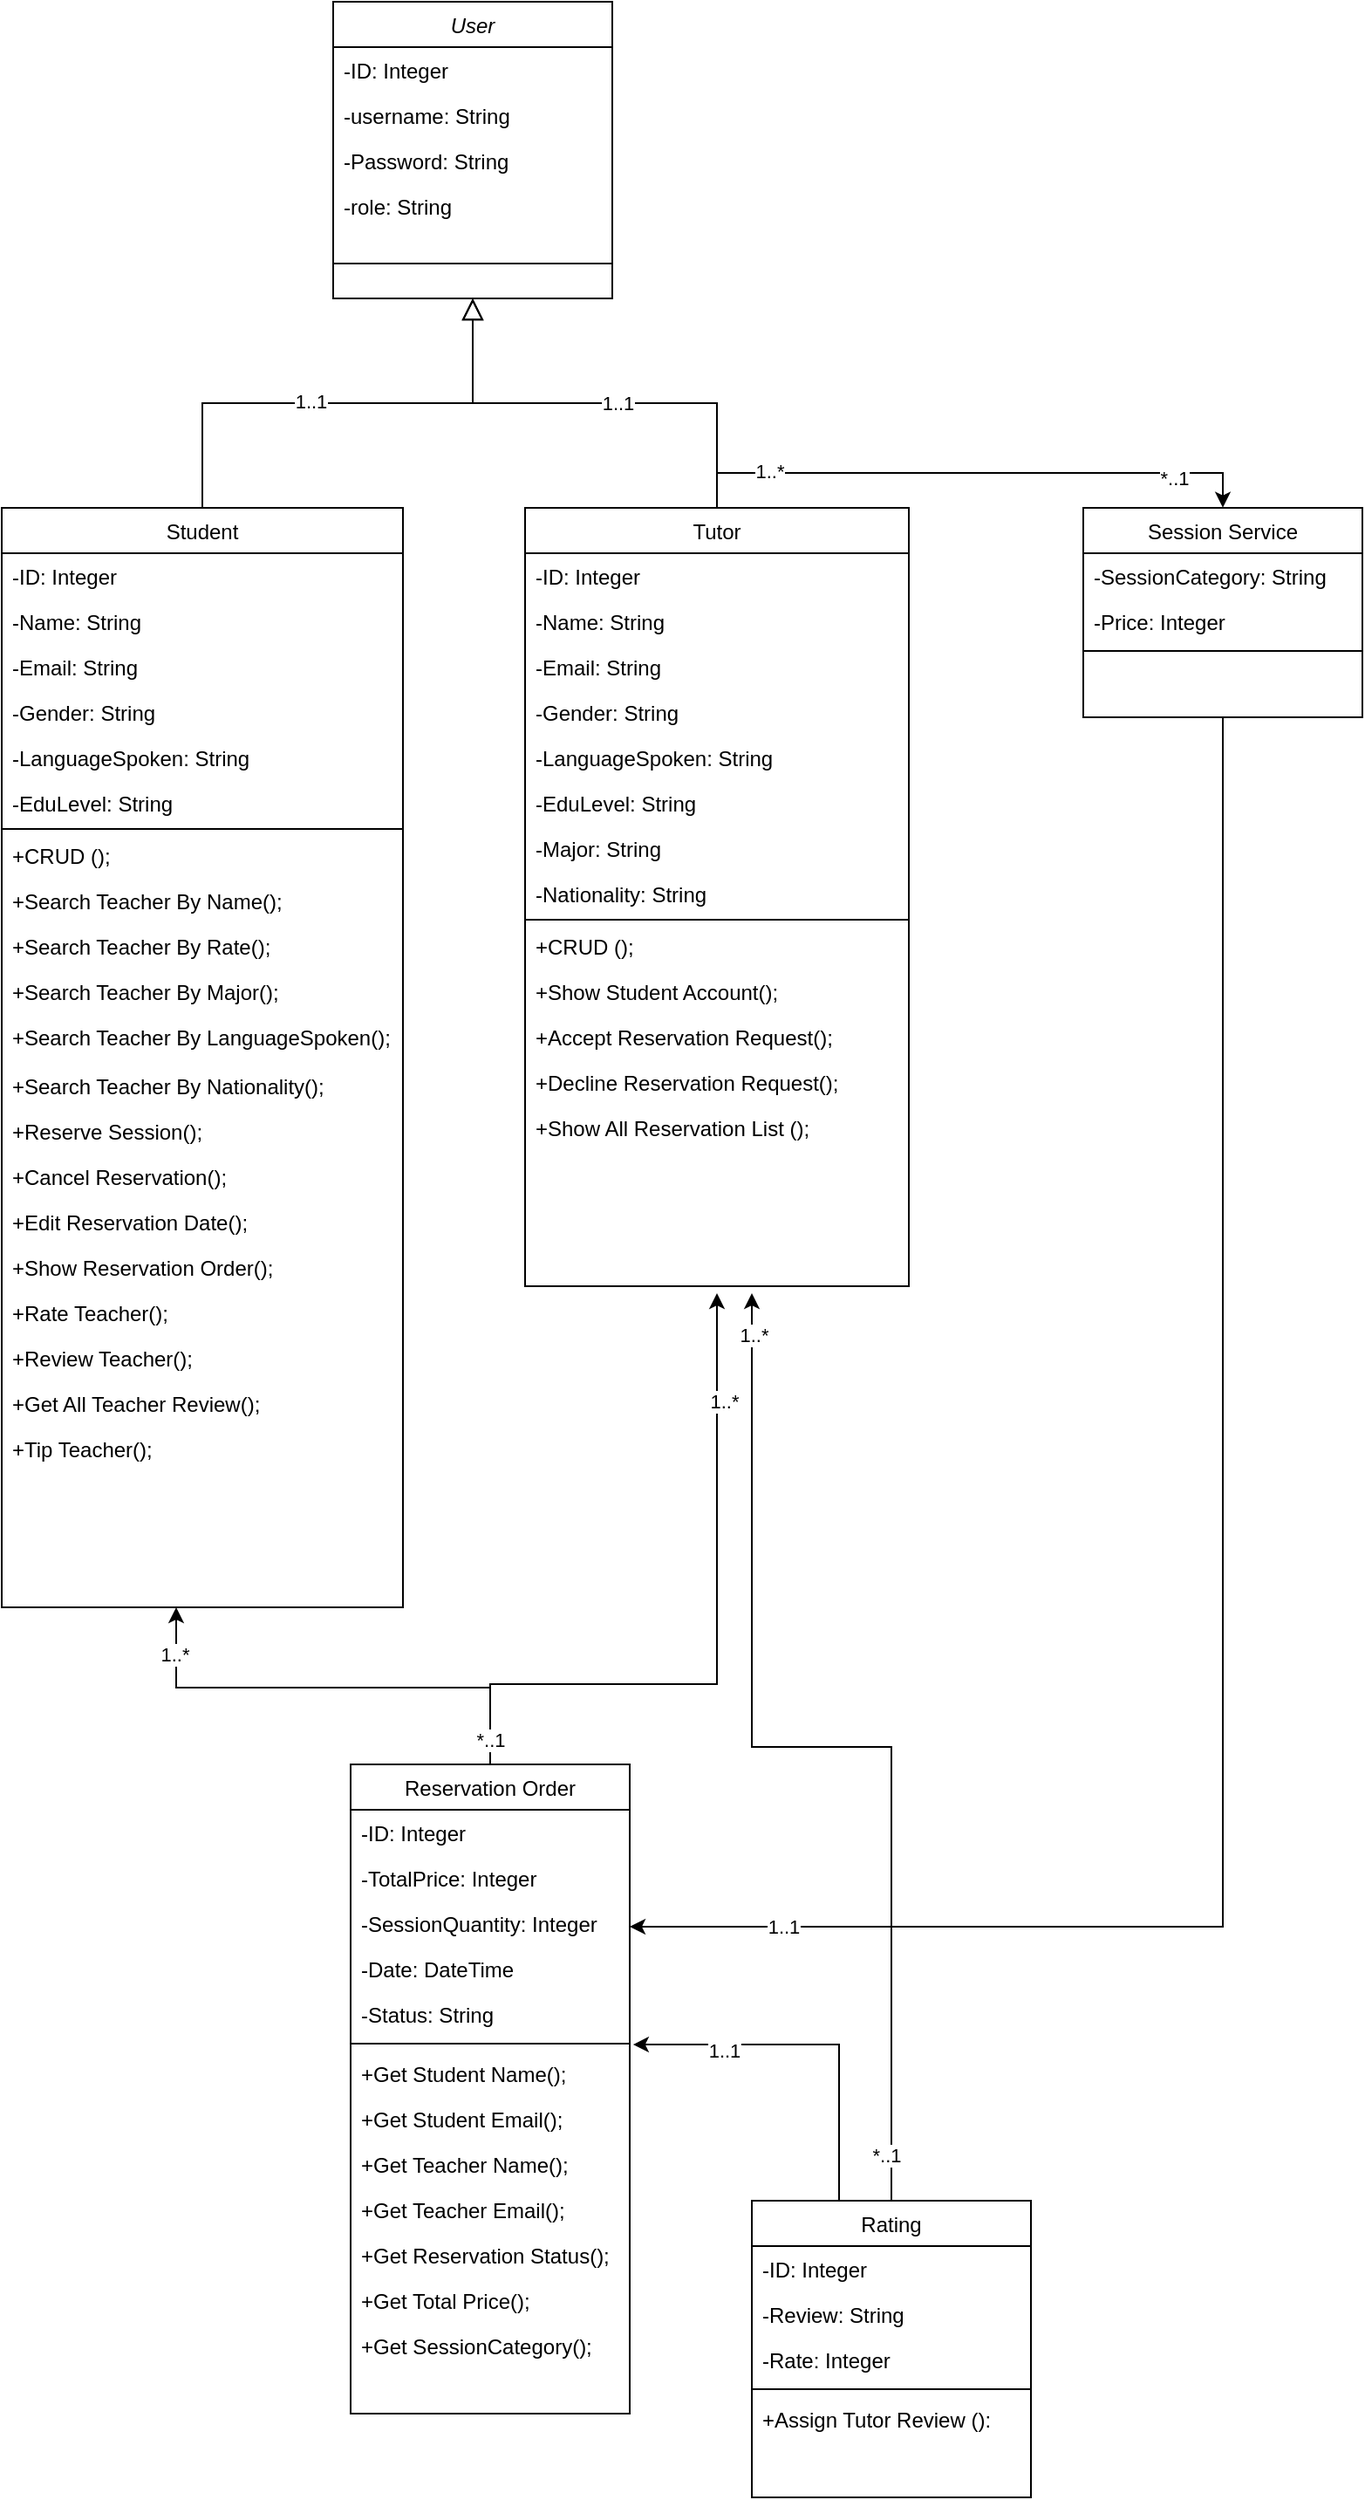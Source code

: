 <mxfile version="21.3.8" type="device">
  <diagram id="C5RBs43oDa-KdzZeNtuy" name="Page-1">
    <mxGraphModel dx="1538" dy="689" grid="1" gridSize="10" guides="1" tooltips="1" connect="1" arrows="1" fold="1" page="1" pageScale="1" pageWidth="827" pageHeight="1169" math="0" shadow="0">
      <root>
        <mxCell id="WIyWlLk6GJQsqaUBKTNV-0" />
        <mxCell id="WIyWlLk6GJQsqaUBKTNV-1" parent="WIyWlLk6GJQsqaUBKTNV-0" />
        <mxCell id="zkfFHV4jXpPFQw0GAbJ--0" value="User" style="swimlane;fontStyle=2;align=center;verticalAlign=top;childLayout=stackLayout;horizontal=1;startSize=26;horizontalStack=0;resizeParent=1;resizeLast=0;collapsible=1;marginBottom=0;rounded=0;shadow=0;strokeWidth=1;" parent="WIyWlLk6GJQsqaUBKTNV-1" vertex="1">
          <mxGeometry x="220" y="70" width="160" height="170" as="geometry">
            <mxRectangle x="230" y="140" width="160" height="26" as="alternateBounds" />
          </mxGeometry>
        </mxCell>
        <mxCell id="vOYVuL1RBpVOzwgV3RMF-53" value="-ID: Integer" style="text;align=left;verticalAlign=top;spacingLeft=4;spacingRight=4;overflow=hidden;rotatable=0;points=[[0,0.5],[1,0.5]];portConstraint=eastwest;" parent="zkfFHV4jXpPFQw0GAbJ--0" vertex="1">
          <mxGeometry y="26" width="160" height="26" as="geometry" />
        </mxCell>
        <mxCell id="vOYVuL1RBpVOzwgV3RMF-54" value="-username: String" style="text;align=left;verticalAlign=top;spacingLeft=4;spacingRight=4;overflow=hidden;rotatable=0;points=[[0,0.5],[1,0.5]];portConstraint=eastwest;" parent="zkfFHV4jXpPFQw0GAbJ--0" vertex="1">
          <mxGeometry y="52" width="160" height="26" as="geometry" />
        </mxCell>
        <mxCell id="vOYVuL1RBpVOzwgV3RMF-77" value="-Password: String" style="text;align=left;verticalAlign=top;spacingLeft=4;spacingRight=4;overflow=hidden;rotatable=0;points=[[0,0.5],[1,0.5]];portConstraint=eastwest;" parent="zkfFHV4jXpPFQw0GAbJ--0" vertex="1">
          <mxGeometry y="78" width="160" height="26" as="geometry" />
        </mxCell>
        <mxCell id="vOYVuL1RBpVOzwgV3RMF-78" value="-role: String" style="text;align=left;verticalAlign=top;spacingLeft=4;spacingRight=4;overflow=hidden;rotatable=0;points=[[0,0.5],[1,0.5]];portConstraint=eastwest;" parent="zkfFHV4jXpPFQw0GAbJ--0" vertex="1">
          <mxGeometry y="104" width="160" height="26" as="geometry" />
        </mxCell>
        <mxCell id="zkfFHV4jXpPFQw0GAbJ--4" value="" style="line;html=1;strokeWidth=1;align=left;verticalAlign=middle;spacingTop=-1;spacingLeft=3;spacingRight=3;rotatable=0;labelPosition=right;points=[];portConstraint=eastwest;" parent="zkfFHV4jXpPFQw0GAbJ--0" vertex="1">
          <mxGeometry y="130" width="160" height="40" as="geometry" />
        </mxCell>
        <mxCell id="zkfFHV4jXpPFQw0GAbJ--12" value="" style="endArrow=block;endSize=10;endFill=0;shadow=0;strokeWidth=1;rounded=0;edgeStyle=elbowEdgeStyle;elbow=vertical;exitX=0.5;exitY=0;exitDx=0;exitDy=0;" parent="WIyWlLk6GJQsqaUBKTNV-1" source="vOYVuL1RBpVOzwgV3RMF-17" target="zkfFHV4jXpPFQw0GAbJ--0" edge="1">
          <mxGeometry width="160" relative="1" as="geometry">
            <mxPoint x="200" y="360" as="sourcePoint" />
            <mxPoint x="200" y="203" as="targetPoint" />
          </mxGeometry>
        </mxCell>
        <mxCell id="vOYVuL1RBpVOzwgV3RMF-1" value="1..1" style="edgeLabel;html=1;align=center;verticalAlign=middle;resizable=0;points=[];" parent="zkfFHV4jXpPFQw0GAbJ--12" vertex="1" connectable="0">
          <mxGeometry x="-0.112" y="1" relative="1" as="geometry">
            <mxPoint as="offset" />
          </mxGeometry>
        </mxCell>
        <mxCell id="vOYVuL1RBpVOzwgV3RMF-62" style="edgeStyle=orthogonalEdgeStyle;rounded=0;orthogonalLoop=1;jettySize=auto;html=1;" parent="WIyWlLk6GJQsqaUBKTNV-1" edge="1">
          <mxGeometry relative="1" as="geometry">
            <mxPoint x="730" y="359.833" as="targetPoint" />
            <mxPoint x="440" y="350" as="sourcePoint" />
            <Array as="points">
              <mxPoint x="440" y="340" />
              <mxPoint x="730" y="340" />
            </Array>
          </mxGeometry>
        </mxCell>
        <mxCell id="vOYVuL1RBpVOzwgV3RMF-63" value="1..*" style="edgeLabel;html=1;align=center;verticalAlign=middle;resizable=0;points=[];" parent="vOYVuL1RBpVOzwgV3RMF-62" vertex="1" connectable="0">
          <mxGeometry x="0.026" y="1" relative="1" as="geometry">
            <mxPoint x="-124" as="offset" />
          </mxGeometry>
        </mxCell>
        <mxCell id="vOYVuL1RBpVOzwgV3RMF-73" value="*..1" style="edgeLabel;html=1;align=center;verticalAlign=middle;resizable=0;points=[];" parent="vOYVuL1RBpVOzwgV3RMF-62" vertex="1" connectable="0">
          <mxGeometry x="0.698" y="-3" relative="1" as="geometry">
            <mxPoint as="offset" />
          </mxGeometry>
        </mxCell>
        <mxCell id="zkfFHV4jXpPFQw0GAbJ--13" value="Tutor" style="swimlane;fontStyle=0;align=center;verticalAlign=top;childLayout=stackLayout;horizontal=1;startSize=26;horizontalStack=0;resizeParent=1;resizeLast=0;collapsible=1;marginBottom=0;rounded=0;shadow=0;strokeWidth=1;" parent="WIyWlLk6GJQsqaUBKTNV-1" vertex="1">
          <mxGeometry x="330" y="360" width="220" height="446" as="geometry">
            <mxRectangle x="340" y="380" width="170" height="26" as="alternateBounds" />
          </mxGeometry>
        </mxCell>
        <mxCell id="zkfFHV4jXpPFQw0GAbJ--14" value="-ID: Integer" style="text;align=left;verticalAlign=top;spacingLeft=4;spacingRight=4;overflow=hidden;rotatable=0;points=[[0,0.5],[1,0.5]];portConstraint=eastwest;" parent="zkfFHV4jXpPFQw0GAbJ--13" vertex="1">
          <mxGeometry y="26" width="220" height="26" as="geometry" />
        </mxCell>
        <mxCell id="vOYVuL1RBpVOzwgV3RMF-7" value="-Name: String" style="text;align=left;verticalAlign=top;spacingLeft=4;spacingRight=4;overflow=hidden;rotatable=0;points=[[0,0.5],[1,0.5]];portConstraint=eastwest;" parent="zkfFHV4jXpPFQw0GAbJ--13" vertex="1">
          <mxGeometry y="52" width="220" height="26" as="geometry" />
        </mxCell>
        <mxCell id="vOYVuL1RBpVOzwgV3RMF-8" value="-Email: String" style="text;align=left;verticalAlign=top;spacingLeft=4;spacingRight=4;overflow=hidden;rotatable=0;points=[[0,0.5],[1,0.5]];portConstraint=eastwest;" parent="zkfFHV4jXpPFQw0GAbJ--13" vertex="1">
          <mxGeometry y="78" width="220" height="26" as="geometry" />
        </mxCell>
        <mxCell id="vOYVuL1RBpVOzwgV3RMF-9" value="-Gender: String" style="text;align=left;verticalAlign=top;spacingLeft=4;spacingRight=4;overflow=hidden;rotatable=0;points=[[0,0.5],[1,0.5]];portConstraint=eastwest;" parent="zkfFHV4jXpPFQw0GAbJ--13" vertex="1">
          <mxGeometry y="104" width="220" height="26" as="geometry" />
        </mxCell>
        <mxCell id="vOYVuL1RBpVOzwgV3RMF-10" value="-LanguageSpoken: String" style="text;align=left;verticalAlign=top;spacingLeft=4;spacingRight=4;overflow=hidden;rotatable=0;points=[[0,0.5],[1,0.5]];portConstraint=eastwest;" parent="zkfFHV4jXpPFQw0GAbJ--13" vertex="1">
          <mxGeometry y="130" width="220" height="26" as="geometry" />
        </mxCell>
        <mxCell id="vOYVuL1RBpVOzwgV3RMF-12" value="-EduLevel: String" style="text;align=left;verticalAlign=top;spacingLeft=4;spacingRight=4;overflow=hidden;rotatable=0;points=[[0,0.5],[1,0.5]];portConstraint=eastwest;" parent="zkfFHV4jXpPFQw0GAbJ--13" vertex="1">
          <mxGeometry y="156" width="220" height="26" as="geometry" />
        </mxCell>
        <mxCell id="vOYVuL1RBpVOzwgV3RMF-13" value="-Major: String" style="text;align=left;verticalAlign=top;spacingLeft=4;spacingRight=4;overflow=hidden;rotatable=0;points=[[0,0.5],[1,0.5]];portConstraint=eastwest;" parent="zkfFHV4jXpPFQw0GAbJ--13" vertex="1">
          <mxGeometry y="182" width="220" height="26" as="geometry" />
        </mxCell>
        <mxCell id="vOYVuL1RBpVOzwgV3RMF-35" value="-Nationality: String" style="text;align=left;verticalAlign=top;spacingLeft=4;spacingRight=4;overflow=hidden;rotatable=0;points=[[0,0.5],[1,0.5]];portConstraint=eastwest;" parent="zkfFHV4jXpPFQw0GAbJ--13" vertex="1">
          <mxGeometry y="208" width="220" height="26" as="geometry" />
        </mxCell>
        <mxCell id="zkfFHV4jXpPFQw0GAbJ--15" value="" style="line;html=1;strokeWidth=1;align=left;verticalAlign=middle;spacingTop=-1;spacingLeft=3;spacingRight=3;rotatable=0;labelPosition=right;points=[];portConstraint=eastwest;" parent="zkfFHV4jXpPFQw0GAbJ--13" vertex="1">
          <mxGeometry y="234" width="220" height="4" as="geometry" />
        </mxCell>
        <mxCell id="vOYVuL1RBpVOzwgV3RMF-44" value="+CRUD ();" style="text;align=left;verticalAlign=top;spacingLeft=4;spacingRight=4;overflow=hidden;rotatable=0;points=[[0,0.5],[1,0.5]];portConstraint=eastwest;" parent="zkfFHV4jXpPFQw0GAbJ--13" vertex="1">
          <mxGeometry y="238" width="220" height="26" as="geometry" />
        </mxCell>
        <mxCell id="vOYVuL1RBpVOzwgV3RMF-45" value="+Show Student Account();" style="text;align=left;verticalAlign=top;spacingLeft=4;spacingRight=4;overflow=hidden;rotatable=0;points=[[0,0.5],[1,0.5]];portConstraint=eastwest;" parent="zkfFHV4jXpPFQw0GAbJ--13" vertex="1">
          <mxGeometry y="264" width="220" height="26" as="geometry" />
        </mxCell>
        <mxCell id="vOYVuL1RBpVOzwgV3RMF-46" value="+Accept Reservation Request();" style="text;align=left;verticalAlign=top;spacingLeft=4;spacingRight=4;overflow=hidden;rotatable=0;points=[[0,0.5],[1,0.5]];portConstraint=eastwest;" parent="zkfFHV4jXpPFQw0GAbJ--13" vertex="1">
          <mxGeometry y="290" width="220" height="26" as="geometry" />
        </mxCell>
        <mxCell id="vOYVuL1RBpVOzwgV3RMF-47" value="+Decline Reservation Request();" style="text;align=left;verticalAlign=top;spacingLeft=4;spacingRight=4;overflow=hidden;rotatable=0;points=[[0,0.5],[1,0.5]];portConstraint=eastwest;" parent="zkfFHV4jXpPFQw0GAbJ--13" vertex="1">
          <mxGeometry y="316" width="220" height="26" as="geometry" />
        </mxCell>
        <mxCell id="vOYVuL1RBpVOzwgV3RMF-48" value="+Show All Reservation List ();" style="text;align=left;verticalAlign=top;spacingLeft=4;spacingRight=4;overflow=hidden;rotatable=0;points=[[0,0.5],[1,0.5]];portConstraint=eastwest;" parent="zkfFHV4jXpPFQw0GAbJ--13" vertex="1">
          <mxGeometry y="342" width="220" height="26" as="geometry" />
        </mxCell>
        <mxCell id="zkfFHV4jXpPFQw0GAbJ--16" value="" style="endArrow=block;endSize=10;endFill=0;shadow=0;strokeWidth=1;rounded=0;edgeStyle=elbowEdgeStyle;elbow=vertical;" parent="WIyWlLk6GJQsqaUBKTNV-1" source="zkfFHV4jXpPFQw0GAbJ--13" target="zkfFHV4jXpPFQw0GAbJ--0" edge="1">
          <mxGeometry width="160" relative="1" as="geometry">
            <mxPoint x="210" y="373" as="sourcePoint" />
            <mxPoint x="310" y="271" as="targetPoint" />
          </mxGeometry>
        </mxCell>
        <mxCell id="vOYVuL1RBpVOzwgV3RMF-2" value="1..1" style="edgeLabel;html=1;align=center;verticalAlign=middle;resizable=0;points=[];" parent="zkfFHV4jXpPFQw0GAbJ--16" vertex="1" connectable="0">
          <mxGeometry x="-0.1" relative="1" as="geometry">
            <mxPoint as="offset" />
          </mxGeometry>
        </mxCell>
        <mxCell id="vOYVuL1RBpVOzwgV3RMF-80" style="edgeStyle=orthogonalEdgeStyle;rounded=0;orthogonalLoop=1;jettySize=auto;html=1;exitX=0.5;exitY=1;exitDx=0;exitDy=0;entryX=1;entryY=0.25;entryDx=0;entryDy=0;" parent="WIyWlLk6GJQsqaUBKTNV-1" source="zkfFHV4jXpPFQw0GAbJ--17" target="vOYVuL1RBpVOzwgV3RMF-49" edge="1">
          <mxGeometry relative="1" as="geometry">
            <mxPoint x="680" y="890" as="targetPoint" />
          </mxGeometry>
        </mxCell>
        <mxCell id="vOYVuL1RBpVOzwgV3RMF-82" value="1..1" style="edgeLabel;html=1;align=center;verticalAlign=middle;resizable=0;points=[];" parent="vOYVuL1RBpVOzwgV3RMF-80" vertex="1" connectable="0">
          <mxGeometry x="0.831" relative="1" as="geometry">
            <mxPoint as="offset" />
          </mxGeometry>
        </mxCell>
        <mxCell id="zkfFHV4jXpPFQw0GAbJ--17" value="Session Service" style="swimlane;fontStyle=0;align=center;verticalAlign=top;childLayout=stackLayout;horizontal=1;startSize=26;horizontalStack=0;resizeParent=1;resizeLast=0;collapsible=1;marginBottom=0;rounded=0;shadow=0;strokeWidth=1;" parent="WIyWlLk6GJQsqaUBKTNV-1" vertex="1">
          <mxGeometry x="650" y="360" width="160" height="120" as="geometry">
            <mxRectangle x="550" y="140" width="160" height="26" as="alternateBounds" />
          </mxGeometry>
        </mxCell>
        <mxCell id="zkfFHV4jXpPFQw0GAbJ--18" value="-SessionCategory: String" style="text;align=left;verticalAlign=top;spacingLeft=4;spacingRight=4;overflow=hidden;rotatable=0;points=[[0,0.5],[1,0.5]];portConstraint=eastwest;" parent="zkfFHV4jXpPFQw0GAbJ--17" vertex="1">
          <mxGeometry y="26" width="160" height="26" as="geometry" />
        </mxCell>
        <mxCell id="zkfFHV4jXpPFQw0GAbJ--19" value="-Price: Integer" style="text;align=left;verticalAlign=top;spacingLeft=4;spacingRight=4;overflow=hidden;rotatable=0;points=[[0,0.5],[1,0.5]];portConstraint=eastwest;rounded=0;shadow=0;html=0;" parent="zkfFHV4jXpPFQw0GAbJ--17" vertex="1">
          <mxGeometry y="52" width="160" height="26" as="geometry" />
        </mxCell>
        <mxCell id="zkfFHV4jXpPFQw0GAbJ--23" value="" style="line;html=1;strokeWidth=1;align=left;verticalAlign=middle;spacingTop=-1;spacingLeft=3;spacingRight=3;rotatable=0;labelPosition=right;points=[];portConstraint=eastwest;" parent="zkfFHV4jXpPFQw0GAbJ--17" vertex="1">
          <mxGeometry y="78" width="160" height="8" as="geometry" />
        </mxCell>
        <mxCell id="vOYVuL1RBpVOzwgV3RMF-17" value="Student" style="swimlane;fontStyle=0;align=center;verticalAlign=top;childLayout=stackLayout;horizontal=1;startSize=26;horizontalStack=0;resizeParent=1;resizeLast=0;collapsible=1;marginBottom=0;rounded=0;shadow=0;strokeWidth=1;" parent="WIyWlLk6GJQsqaUBKTNV-1" vertex="1">
          <mxGeometry x="30" y="360" width="230" height="630" as="geometry">
            <mxRectangle x="340" y="380" width="170" height="26" as="alternateBounds" />
          </mxGeometry>
        </mxCell>
        <mxCell id="vOYVuL1RBpVOzwgV3RMF-18" value="-ID: Integer" style="text;align=left;verticalAlign=top;spacingLeft=4;spacingRight=4;overflow=hidden;rotatable=0;points=[[0,0.5],[1,0.5]];portConstraint=eastwest;" parent="vOYVuL1RBpVOzwgV3RMF-17" vertex="1">
          <mxGeometry y="26" width="230" height="26" as="geometry" />
        </mxCell>
        <mxCell id="vOYVuL1RBpVOzwgV3RMF-21" value="-Name: String" style="text;align=left;verticalAlign=top;spacingLeft=4;spacingRight=4;overflow=hidden;rotatable=0;points=[[0,0.5],[1,0.5]];portConstraint=eastwest;" parent="vOYVuL1RBpVOzwgV3RMF-17" vertex="1">
          <mxGeometry y="52" width="230" height="26" as="geometry" />
        </mxCell>
        <mxCell id="vOYVuL1RBpVOzwgV3RMF-22" value="-Email: String" style="text;align=left;verticalAlign=top;spacingLeft=4;spacingRight=4;overflow=hidden;rotatable=0;points=[[0,0.5],[1,0.5]];portConstraint=eastwest;" parent="vOYVuL1RBpVOzwgV3RMF-17" vertex="1">
          <mxGeometry y="78" width="230" height="26" as="geometry" />
        </mxCell>
        <mxCell id="vOYVuL1RBpVOzwgV3RMF-23" value="-Gender: String" style="text;align=left;verticalAlign=top;spacingLeft=4;spacingRight=4;overflow=hidden;rotatable=0;points=[[0,0.5],[1,0.5]];portConstraint=eastwest;" parent="vOYVuL1RBpVOzwgV3RMF-17" vertex="1">
          <mxGeometry y="104" width="230" height="26" as="geometry" />
        </mxCell>
        <mxCell id="vOYVuL1RBpVOzwgV3RMF-24" value="-LanguageSpoken: String" style="text;align=left;verticalAlign=top;spacingLeft=4;spacingRight=4;overflow=hidden;rotatable=0;points=[[0,0.5],[1,0.5]];portConstraint=eastwest;" parent="vOYVuL1RBpVOzwgV3RMF-17" vertex="1">
          <mxGeometry y="130" width="230" height="26" as="geometry" />
        </mxCell>
        <mxCell id="vOYVuL1RBpVOzwgV3RMF-26" value="-EduLevel: String" style="text;align=left;verticalAlign=top;spacingLeft=4;spacingRight=4;overflow=hidden;rotatable=0;points=[[0,0.5],[1,0.5]];portConstraint=eastwest;" parent="vOYVuL1RBpVOzwgV3RMF-17" vertex="1">
          <mxGeometry y="156" width="230" height="26" as="geometry" />
        </mxCell>
        <mxCell id="vOYVuL1RBpVOzwgV3RMF-28" value="" style="line;html=1;strokeWidth=1;align=left;verticalAlign=middle;spacingTop=-1;spacingLeft=3;spacingRight=3;rotatable=0;labelPosition=right;points=[];portConstraint=eastwest;" parent="vOYVuL1RBpVOzwgV3RMF-17" vertex="1">
          <mxGeometry y="182" width="230" height="4" as="geometry" />
        </mxCell>
        <mxCell id="vOYVuL1RBpVOzwgV3RMF-29" value="+CRUD ();" style="text;align=left;verticalAlign=top;spacingLeft=4;spacingRight=4;overflow=hidden;rotatable=0;points=[[0,0.5],[1,0.5]];portConstraint=eastwest;" parent="vOYVuL1RBpVOzwgV3RMF-17" vertex="1">
          <mxGeometry y="186" width="230" height="26" as="geometry" />
        </mxCell>
        <mxCell id="vOYVuL1RBpVOzwgV3RMF-30" value="+Search Teacher By Name();" style="text;align=left;verticalAlign=top;spacingLeft=4;spacingRight=4;overflow=hidden;rotatable=0;points=[[0,0.5],[1,0.5]];portConstraint=eastwest;" parent="vOYVuL1RBpVOzwgV3RMF-17" vertex="1">
          <mxGeometry y="212" width="230" height="26" as="geometry" />
        </mxCell>
        <mxCell id="vOYVuL1RBpVOzwgV3RMF-31" value="+Search Teacher By Rate();" style="text;align=left;verticalAlign=top;spacingLeft=4;spacingRight=4;overflow=hidden;rotatable=0;points=[[0,0.5],[1,0.5]];portConstraint=eastwest;" parent="vOYVuL1RBpVOzwgV3RMF-17" vertex="1">
          <mxGeometry y="238" width="230" height="26" as="geometry" />
        </mxCell>
        <mxCell id="vOYVuL1RBpVOzwgV3RMF-32" value="+Search Teacher By Major();" style="text;align=left;verticalAlign=top;spacingLeft=4;spacingRight=4;overflow=hidden;rotatable=0;points=[[0,0.5],[1,0.5]];portConstraint=eastwest;" parent="vOYVuL1RBpVOzwgV3RMF-17" vertex="1">
          <mxGeometry y="264" width="230" height="26" as="geometry" />
        </mxCell>
        <mxCell id="vOYVuL1RBpVOzwgV3RMF-33" value="+Search Teacher By LanguageSpoken();" style="text;align=left;verticalAlign=top;spacingLeft=4;spacingRight=4;overflow=hidden;rotatable=0;points=[[0,0.5],[1,0.5]];portConstraint=eastwest;" parent="vOYVuL1RBpVOzwgV3RMF-17" vertex="1">
          <mxGeometry y="290" width="230" height="28" as="geometry" />
        </mxCell>
        <mxCell id="vOYVuL1RBpVOzwgV3RMF-34" value="+Search Teacher By Nationality();" style="text;align=left;verticalAlign=top;spacingLeft=4;spacingRight=4;overflow=hidden;rotatable=0;points=[[0,0.5],[1,0.5]];portConstraint=eastwest;" parent="vOYVuL1RBpVOzwgV3RMF-17" vertex="1">
          <mxGeometry y="318" width="230" height="26" as="geometry" />
        </mxCell>
        <mxCell id="vOYVuL1RBpVOzwgV3RMF-36" value="+Reserve Session();" style="text;align=left;verticalAlign=top;spacingLeft=4;spacingRight=4;overflow=hidden;rotatable=0;points=[[0,0.5],[1,0.5]];portConstraint=eastwest;" parent="vOYVuL1RBpVOzwgV3RMF-17" vertex="1">
          <mxGeometry y="344" width="230" height="26" as="geometry" />
        </mxCell>
        <mxCell id="vOYVuL1RBpVOzwgV3RMF-37" value="+Cancel Reservation();" style="text;align=left;verticalAlign=top;spacingLeft=4;spacingRight=4;overflow=hidden;rotatable=0;points=[[0,0.5],[1,0.5]];portConstraint=eastwest;" parent="vOYVuL1RBpVOzwgV3RMF-17" vertex="1">
          <mxGeometry y="370" width="230" height="26" as="geometry" />
        </mxCell>
        <mxCell id="vOYVuL1RBpVOzwgV3RMF-38" value="+Edit Reservation Date();" style="text;align=left;verticalAlign=top;spacingLeft=4;spacingRight=4;overflow=hidden;rotatable=0;points=[[0,0.5],[1,0.5]];portConstraint=eastwest;" parent="vOYVuL1RBpVOzwgV3RMF-17" vertex="1">
          <mxGeometry y="396" width="230" height="26" as="geometry" />
        </mxCell>
        <mxCell id="vOYVuL1RBpVOzwgV3RMF-39" value="+Show Reservation Order();" style="text;align=left;verticalAlign=top;spacingLeft=4;spacingRight=4;overflow=hidden;rotatable=0;points=[[0,0.5],[1,0.5]];portConstraint=eastwest;" parent="vOYVuL1RBpVOzwgV3RMF-17" vertex="1">
          <mxGeometry y="422" width="230" height="26" as="geometry" />
        </mxCell>
        <mxCell id="vOYVuL1RBpVOzwgV3RMF-40" value="+Rate Teacher();" style="text;align=left;verticalAlign=top;spacingLeft=4;spacingRight=4;overflow=hidden;rotatable=0;points=[[0,0.5],[1,0.5]];portConstraint=eastwest;" parent="vOYVuL1RBpVOzwgV3RMF-17" vertex="1">
          <mxGeometry y="448" width="230" height="26" as="geometry" />
        </mxCell>
        <mxCell id="vOYVuL1RBpVOzwgV3RMF-41" value="+Review Teacher();" style="text;align=left;verticalAlign=top;spacingLeft=4;spacingRight=4;overflow=hidden;rotatable=0;points=[[0,0.5],[1,0.5]];portConstraint=eastwest;" parent="vOYVuL1RBpVOzwgV3RMF-17" vertex="1">
          <mxGeometry y="474" width="230" height="26" as="geometry" />
        </mxCell>
        <mxCell id="vOYVuL1RBpVOzwgV3RMF-42" value="+Get All Teacher Review();" style="text;align=left;verticalAlign=top;spacingLeft=4;spacingRight=4;overflow=hidden;rotatable=0;points=[[0,0.5],[1,0.5]];portConstraint=eastwest;" parent="vOYVuL1RBpVOzwgV3RMF-17" vertex="1">
          <mxGeometry y="500" width="230" height="26" as="geometry" />
        </mxCell>
        <mxCell id="vOYVuL1RBpVOzwgV3RMF-43" value="+Tip Teacher();" style="text;align=left;verticalAlign=top;spacingLeft=4;spacingRight=4;overflow=hidden;rotatable=0;points=[[0,0.5],[1,0.5]];portConstraint=eastwest;" parent="vOYVuL1RBpVOzwgV3RMF-17" vertex="1">
          <mxGeometry y="526" width="230" height="26" as="geometry" />
        </mxCell>
        <mxCell id="vOYVuL1RBpVOzwgV3RMF-60" style="edgeStyle=orthogonalEdgeStyle;rounded=0;orthogonalLoop=1;jettySize=auto;html=1;exitX=0.5;exitY=0;exitDx=0;exitDy=0;" parent="WIyWlLk6GJQsqaUBKTNV-1" source="vOYVuL1RBpVOzwgV3RMF-49" edge="1">
          <mxGeometry relative="1" as="geometry">
            <mxPoint x="130" y="990" as="targetPoint" />
            <Array as="points">
              <mxPoint x="310" y="1036" />
              <mxPoint x="130" y="1036" />
            </Array>
          </mxGeometry>
        </mxCell>
        <mxCell id="vOYVuL1RBpVOzwgV3RMF-69" value="1..*" style="edgeLabel;html=1;align=center;verticalAlign=middle;resizable=0;points=[];" parent="vOYVuL1RBpVOzwgV3RMF-60" vertex="1" connectable="0">
          <mxGeometry x="0.364" y="3" relative="1" as="geometry">
            <mxPoint x="-41" y="-22" as="offset" />
          </mxGeometry>
        </mxCell>
        <mxCell id="vOYVuL1RBpVOzwgV3RMF-61" style="edgeStyle=orthogonalEdgeStyle;rounded=0;orthogonalLoop=1;jettySize=auto;html=1;exitX=0.5;exitY=0;exitDx=0;exitDy=0;" parent="WIyWlLk6GJQsqaUBKTNV-1" edge="1">
          <mxGeometry relative="1" as="geometry">
            <mxPoint x="310" y="1084" as="sourcePoint" />
            <mxPoint x="440" y="810" as="targetPoint" />
            <Array as="points">
              <mxPoint x="310" y="1034" />
              <mxPoint x="440" y="1034" />
            </Array>
          </mxGeometry>
        </mxCell>
        <mxCell id="vOYVuL1RBpVOzwgV3RMF-72" value="*..1" style="edgeLabel;html=1;align=center;verticalAlign=middle;resizable=0;points=[];" parent="vOYVuL1RBpVOzwgV3RMF-61" vertex="1" connectable="0">
          <mxGeometry x="-0.935" relative="1" as="geometry">
            <mxPoint y="-5" as="offset" />
          </mxGeometry>
        </mxCell>
        <mxCell id="vOYVuL1RBpVOzwgV3RMF-107" value="1..*" style="edgeLabel;html=1;align=center;verticalAlign=middle;resizable=0;points=[];" parent="vOYVuL1RBpVOzwgV3RMF-61" vertex="1" connectable="0">
          <mxGeometry x="0.694" y="-4" relative="1" as="geometry">
            <mxPoint as="offset" />
          </mxGeometry>
        </mxCell>
        <mxCell id="vOYVuL1RBpVOzwgV3RMF-49" value="Reservation Order" style="swimlane;fontStyle=0;align=center;verticalAlign=top;childLayout=stackLayout;horizontal=1;startSize=26;horizontalStack=0;resizeParent=1;resizeLast=0;collapsible=1;marginBottom=0;rounded=0;shadow=0;strokeWidth=1;" parent="WIyWlLk6GJQsqaUBKTNV-1" vertex="1">
          <mxGeometry x="230" y="1080" width="160" height="372" as="geometry">
            <mxRectangle x="550" y="140" width="160" height="26" as="alternateBounds" />
          </mxGeometry>
        </mxCell>
        <mxCell id="vOYVuL1RBpVOzwgV3RMF-51" value="-ID: Integer" style="text;align=left;verticalAlign=top;spacingLeft=4;spacingRight=4;overflow=hidden;rotatable=0;points=[[0,0.5],[1,0.5]];portConstraint=eastwest;rounded=0;shadow=0;html=0;" parent="vOYVuL1RBpVOzwgV3RMF-49" vertex="1">
          <mxGeometry y="26" width="160" height="26" as="geometry" />
        </mxCell>
        <mxCell id="vOYVuL1RBpVOzwgV3RMF-81" value="-TotalPrice: Integer" style="text;align=left;verticalAlign=top;spacingLeft=4;spacingRight=4;overflow=hidden;rotatable=0;points=[[0,0.5],[1,0.5]];portConstraint=eastwest;rounded=0;shadow=0;html=0;" parent="vOYVuL1RBpVOzwgV3RMF-49" vertex="1">
          <mxGeometry y="52" width="160" height="26" as="geometry" />
        </mxCell>
        <mxCell id="vOYVuL1RBpVOzwgV3RMF-83" value="-SessionQuantity: Integer" style="text;align=left;verticalAlign=top;spacingLeft=4;spacingRight=4;overflow=hidden;rotatable=0;points=[[0,0.5],[1,0.5]];portConstraint=eastwest;rounded=0;shadow=0;html=0;" parent="vOYVuL1RBpVOzwgV3RMF-49" vertex="1">
          <mxGeometry y="78" width="160" height="26" as="geometry" />
        </mxCell>
        <mxCell id="vOYVuL1RBpVOzwgV3RMF-84" value="-Date: DateTime" style="text;align=left;verticalAlign=top;spacingLeft=4;spacingRight=4;overflow=hidden;rotatable=0;points=[[0,0.5],[1,0.5]];portConstraint=eastwest;rounded=0;shadow=0;html=0;" parent="vOYVuL1RBpVOzwgV3RMF-49" vertex="1">
          <mxGeometry y="104" width="160" height="26" as="geometry" />
        </mxCell>
        <mxCell id="vOYVuL1RBpVOzwgV3RMF-85" value="-Status: String" style="text;align=left;verticalAlign=top;spacingLeft=4;spacingRight=4;overflow=hidden;rotatable=0;points=[[0,0.5],[1,0.5]];portConstraint=eastwest;rounded=0;shadow=0;html=0;" parent="vOYVuL1RBpVOzwgV3RMF-49" vertex="1">
          <mxGeometry y="130" width="160" height="26" as="geometry" />
        </mxCell>
        <mxCell id="vOYVuL1RBpVOzwgV3RMF-52" value="" style="line;html=1;strokeWidth=1;align=left;verticalAlign=middle;spacingTop=-1;spacingLeft=3;spacingRight=3;rotatable=0;labelPosition=right;points=[];portConstraint=eastwest;" parent="vOYVuL1RBpVOzwgV3RMF-49" vertex="1">
          <mxGeometry y="156" width="160" height="8" as="geometry" />
        </mxCell>
        <mxCell id="vOYVuL1RBpVOzwgV3RMF-55" value="+Get Student Name();" style="text;align=left;verticalAlign=top;spacingLeft=4;spacingRight=4;overflow=hidden;rotatable=0;points=[[0,0.5],[1,0.5]];portConstraint=eastwest;" parent="vOYVuL1RBpVOzwgV3RMF-49" vertex="1">
          <mxGeometry y="164" width="160" height="26" as="geometry" />
        </mxCell>
        <mxCell id="vOYVuL1RBpVOzwgV3RMF-58" value="+Get Student Email();" style="text;align=left;verticalAlign=top;spacingLeft=4;spacingRight=4;overflow=hidden;rotatable=0;points=[[0,0.5],[1,0.5]];portConstraint=eastwest;" parent="vOYVuL1RBpVOzwgV3RMF-49" vertex="1">
          <mxGeometry y="190" width="160" height="26" as="geometry" />
        </mxCell>
        <mxCell id="vOYVuL1RBpVOzwgV3RMF-56" value="+Get Teacher Name();" style="text;align=left;verticalAlign=top;spacingLeft=4;spacingRight=4;overflow=hidden;rotatable=0;points=[[0,0.5],[1,0.5]];portConstraint=eastwest;" parent="vOYVuL1RBpVOzwgV3RMF-49" vertex="1">
          <mxGeometry y="216" width="160" height="26" as="geometry" />
        </mxCell>
        <mxCell id="vOYVuL1RBpVOzwgV3RMF-57" value="+Get Teacher Email();" style="text;align=left;verticalAlign=top;spacingLeft=4;spacingRight=4;overflow=hidden;rotatable=0;points=[[0,0.5],[1,0.5]];portConstraint=eastwest;" parent="vOYVuL1RBpVOzwgV3RMF-49" vertex="1">
          <mxGeometry y="242" width="160" height="26" as="geometry" />
        </mxCell>
        <mxCell id="vOYVuL1RBpVOzwgV3RMF-75" value="+Get Reservation Status();" style="text;align=left;verticalAlign=top;spacingLeft=4;spacingRight=4;overflow=hidden;rotatable=0;points=[[0,0.5],[1,0.5]];portConstraint=eastwest;" parent="vOYVuL1RBpVOzwgV3RMF-49" vertex="1">
          <mxGeometry y="268" width="160" height="26" as="geometry" />
        </mxCell>
        <mxCell id="vOYVuL1RBpVOzwgV3RMF-59" value="+Get Total Price();" style="text;align=left;verticalAlign=top;spacingLeft=4;spacingRight=4;overflow=hidden;rotatable=0;points=[[0,0.5],[1,0.5]];portConstraint=eastwest;" parent="vOYVuL1RBpVOzwgV3RMF-49" vertex="1">
          <mxGeometry y="294" width="160" height="26" as="geometry" />
        </mxCell>
        <mxCell id="vOYVuL1RBpVOzwgV3RMF-76" value="+Get SessionCategory();" style="text;align=left;verticalAlign=top;spacingLeft=4;spacingRight=4;overflow=hidden;rotatable=0;points=[[0,0.5],[1,0.5]];portConstraint=eastwest;" parent="vOYVuL1RBpVOzwgV3RMF-49" vertex="1">
          <mxGeometry y="320" width="160" height="26" as="geometry" />
        </mxCell>
        <mxCell id="vOYVuL1RBpVOzwgV3RMF-102" style="edgeStyle=orthogonalEdgeStyle;rounded=0;orthogonalLoop=1;jettySize=auto;html=1;exitX=0.5;exitY=0;exitDx=0;exitDy=0;entryX=1.012;entryY=-0.134;entryDx=0;entryDy=0;entryPerimeter=0;" parent="WIyWlLk6GJQsqaUBKTNV-1" source="vOYVuL1RBpVOzwgV3RMF-87" target="vOYVuL1RBpVOzwgV3RMF-55" edge="1">
          <mxGeometry relative="1" as="geometry">
            <Array as="points">
              <mxPoint x="510" y="1330" />
              <mxPoint x="510" y="1240" />
            </Array>
          </mxGeometry>
        </mxCell>
        <mxCell id="vOYVuL1RBpVOzwgV3RMF-105" value="1..1" style="edgeLabel;html=1;align=center;verticalAlign=middle;resizable=0;points=[];" parent="vOYVuL1RBpVOzwgV3RMF-102" vertex="1" connectable="0">
          <mxGeometry x="0.566" y="3" relative="1" as="geometry">
            <mxPoint as="offset" />
          </mxGeometry>
        </mxCell>
        <mxCell id="vOYVuL1RBpVOzwgV3RMF-108" style="edgeStyle=orthogonalEdgeStyle;rounded=0;orthogonalLoop=1;jettySize=auto;html=1;exitX=0.5;exitY=0;exitDx=0;exitDy=0;" parent="WIyWlLk6GJQsqaUBKTNV-1" source="vOYVuL1RBpVOzwgV3RMF-87" edge="1">
          <mxGeometry relative="1" as="geometry">
            <mxPoint x="460" y="810" as="targetPoint" />
            <Array as="points">
              <mxPoint x="540" y="1070" />
              <mxPoint x="460" y="1070" />
            </Array>
          </mxGeometry>
        </mxCell>
        <mxCell id="vOYVuL1RBpVOzwgV3RMF-109" value="1..*" style="edgeLabel;html=1;align=center;verticalAlign=middle;resizable=0;points=[];" parent="vOYVuL1RBpVOzwgV3RMF-108" vertex="1" connectable="0">
          <mxGeometry x="0.922" y="-1" relative="1" as="geometry">
            <mxPoint as="offset" />
          </mxGeometry>
        </mxCell>
        <mxCell id="vOYVuL1RBpVOzwgV3RMF-110" value="*..1" style="edgeLabel;html=1;align=center;verticalAlign=middle;resizable=0;points=[];" parent="vOYVuL1RBpVOzwgV3RMF-108" vertex="1" connectable="0">
          <mxGeometry x="-0.911" y="3" relative="1" as="geometry">
            <mxPoint as="offset" />
          </mxGeometry>
        </mxCell>
        <mxCell id="vOYVuL1RBpVOzwgV3RMF-87" value="Rating" style="swimlane;fontStyle=0;align=center;verticalAlign=top;childLayout=stackLayout;horizontal=1;startSize=26;horizontalStack=0;resizeParent=1;resizeLast=0;collapsible=1;marginBottom=0;rounded=0;shadow=0;strokeWidth=1;" parent="WIyWlLk6GJQsqaUBKTNV-1" vertex="1">
          <mxGeometry x="460" y="1330" width="160" height="170" as="geometry">
            <mxRectangle x="550" y="140" width="160" height="26" as="alternateBounds" />
          </mxGeometry>
        </mxCell>
        <mxCell id="vOYVuL1RBpVOzwgV3RMF-88" value="-ID: Integer" style="text;align=left;verticalAlign=top;spacingLeft=4;spacingRight=4;overflow=hidden;rotatable=0;points=[[0,0.5],[1,0.5]];portConstraint=eastwest;rounded=0;shadow=0;html=0;" parent="vOYVuL1RBpVOzwgV3RMF-87" vertex="1">
          <mxGeometry y="26" width="160" height="26" as="geometry" />
        </mxCell>
        <mxCell id="vOYVuL1RBpVOzwgV3RMF-92" value="-Review: String" style="text;align=left;verticalAlign=top;spacingLeft=4;spacingRight=4;overflow=hidden;rotatable=0;points=[[0,0.5],[1,0.5]];portConstraint=eastwest;rounded=0;shadow=0;html=0;" parent="vOYVuL1RBpVOzwgV3RMF-87" vertex="1">
          <mxGeometry y="52" width="160" height="26" as="geometry" />
        </mxCell>
        <mxCell id="vOYVuL1RBpVOzwgV3RMF-93" value="-Rate: Integer" style="text;align=left;verticalAlign=top;spacingLeft=4;spacingRight=4;overflow=hidden;rotatable=0;points=[[0,0.5],[1,0.5]];portConstraint=eastwest;rounded=0;shadow=0;html=0;" parent="vOYVuL1RBpVOzwgV3RMF-87" vertex="1">
          <mxGeometry y="78" width="160" height="26" as="geometry" />
        </mxCell>
        <mxCell id="vOYVuL1RBpVOzwgV3RMF-94" value="" style="line;html=1;strokeWidth=1;align=left;verticalAlign=middle;spacingTop=-1;spacingLeft=3;spacingRight=3;rotatable=0;labelPosition=right;points=[];portConstraint=eastwest;" parent="vOYVuL1RBpVOzwgV3RMF-87" vertex="1">
          <mxGeometry y="104" width="160" height="8" as="geometry" />
        </mxCell>
        <mxCell id="vOYVuL1RBpVOzwgV3RMF-106" value="+Assign Tutor Review (): " style="text;align=left;verticalAlign=top;spacingLeft=4;spacingRight=4;overflow=hidden;rotatable=0;points=[[0,0.5],[1,0.5]];portConstraint=eastwest;rounded=0;shadow=0;html=0;" parent="vOYVuL1RBpVOzwgV3RMF-87" vertex="1">
          <mxGeometry y="112" width="160" height="26" as="geometry" />
        </mxCell>
      </root>
    </mxGraphModel>
  </diagram>
</mxfile>
